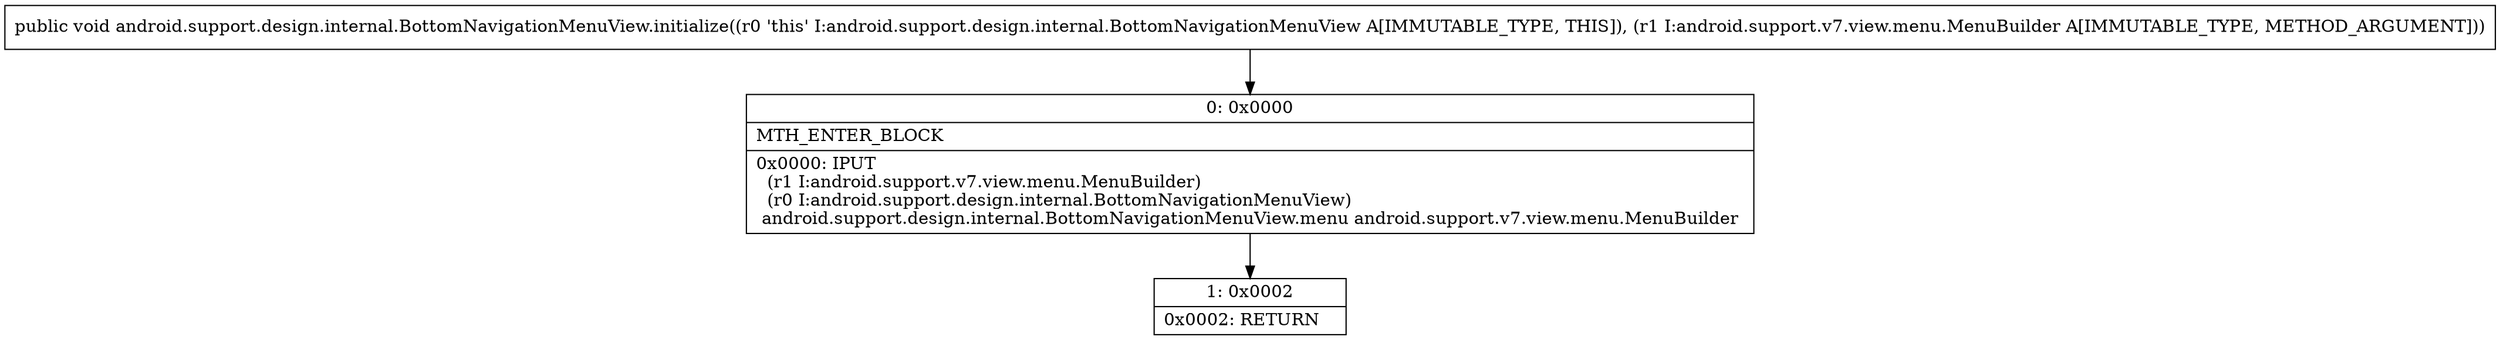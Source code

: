 digraph "CFG forandroid.support.design.internal.BottomNavigationMenuView.initialize(Landroid\/support\/v7\/view\/menu\/MenuBuilder;)V" {
Node_0 [shape=record,label="{0\:\ 0x0000|MTH_ENTER_BLOCK\l|0x0000: IPUT  \l  (r1 I:android.support.v7.view.menu.MenuBuilder)\l  (r0 I:android.support.design.internal.BottomNavigationMenuView)\l android.support.design.internal.BottomNavigationMenuView.menu android.support.v7.view.menu.MenuBuilder \l}"];
Node_1 [shape=record,label="{1\:\ 0x0002|0x0002: RETURN   \l}"];
MethodNode[shape=record,label="{public void android.support.design.internal.BottomNavigationMenuView.initialize((r0 'this' I:android.support.design.internal.BottomNavigationMenuView A[IMMUTABLE_TYPE, THIS]), (r1 I:android.support.v7.view.menu.MenuBuilder A[IMMUTABLE_TYPE, METHOD_ARGUMENT])) }"];
MethodNode -> Node_0;
Node_0 -> Node_1;
}

